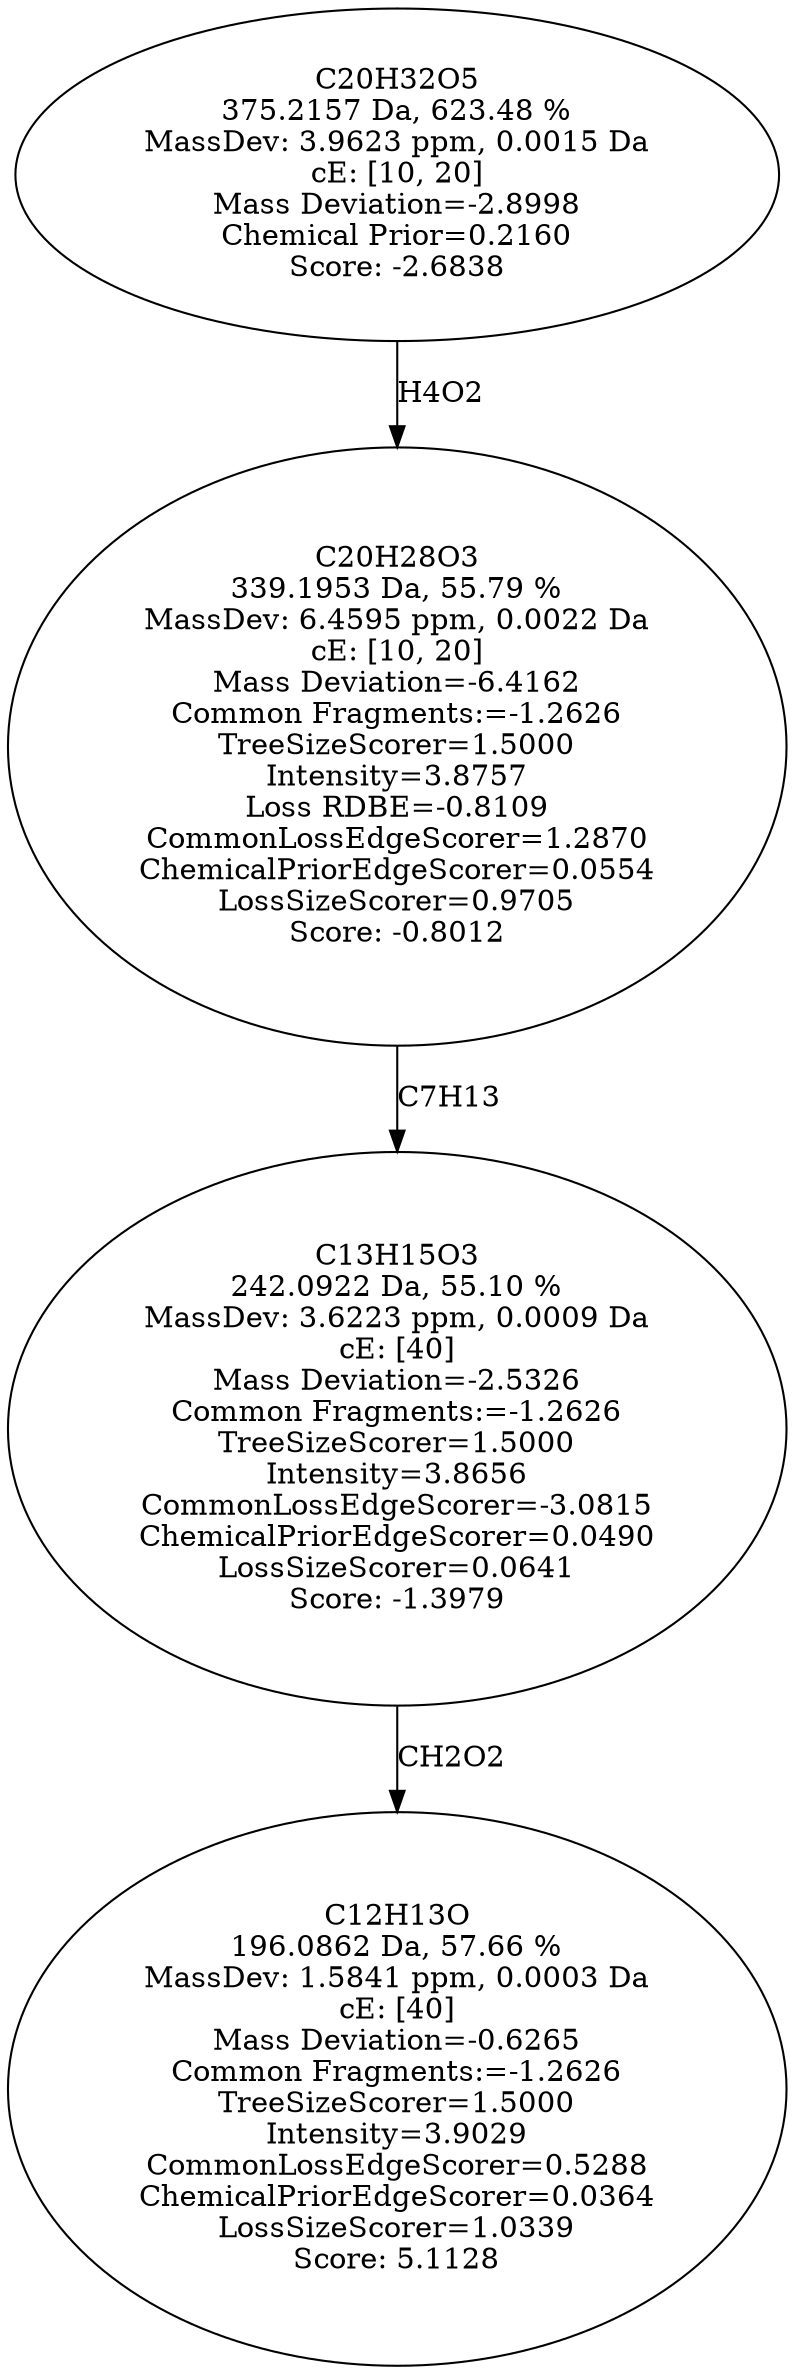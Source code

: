 strict digraph {
v1 [label="C12H13O\n196.0862 Da, 57.66 %\nMassDev: 1.5841 ppm, 0.0003 Da\ncE: [40]\nMass Deviation=-0.6265\nCommon Fragments:=-1.2626\nTreeSizeScorer=1.5000\nIntensity=3.9029\nCommonLossEdgeScorer=0.5288\nChemicalPriorEdgeScorer=0.0364\nLossSizeScorer=1.0339\nScore: 5.1128"];
v2 [label="C13H15O3\n242.0922 Da, 55.10 %\nMassDev: 3.6223 ppm, 0.0009 Da\ncE: [40]\nMass Deviation=-2.5326\nCommon Fragments:=-1.2626\nTreeSizeScorer=1.5000\nIntensity=3.8656\nCommonLossEdgeScorer=-3.0815\nChemicalPriorEdgeScorer=0.0490\nLossSizeScorer=0.0641\nScore: -1.3979"];
v3 [label="C20H28O3\n339.1953 Da, 55.79 %\nMassDev: 6.4595 ppm, 0.0022 Da\ncE: [10, 20]\nMass Deviation=-6.4162\nCommon Fragments:=-1.2626\nTreeSizeScorer=1.5000\nIntensity=3.8757\nLoss RDBE=-0.8109\nCommonLossEdgeScorer=1.2870\nChemicalPriorEdgeScorer=0.0554\nLossSizeScorer=0.9705\nScore: -0.8012"];
v4 [label="C20H32O5\n375.2157 Da, 623.48 %\nMassDev: 3.9623 ppm, 0.0015 Da\ncE: [10, 20]\nMass Deviation=-2.8998\nChemical Prior=0.2160\nScore: -2.6838"];
v2 -> v1 [label="CH2O2"];
v3 -> v2 [label="C7H13"];
v4 -> v3 [label="H4O2"];
}